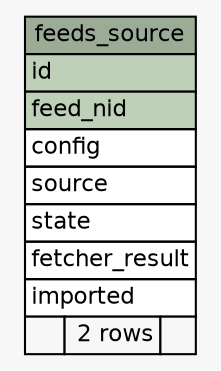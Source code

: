 // dot 2.30.1 on Mac OS X 10.8.3
// SchemaSpy rev 590
digraph "feeds_source" {
  graph [
    rankdir="RL"
    bgcolor="#f7f7f7"
    nodesep="0.18"
    ranksep="0.46"
    fontname="Helvetica"
    fontsize="11"
  ];
  node [
    fontname="Helvetica"
    fontsize="11"
    shape="plaintext"
  ];
  edge [
    arrowsize="0.8"
  ];
  "feeds_source" [
    label=<
    <TABLE BORDER="0" CELLBORDER="1" CELLSPACING="0" BGCOLOR="#ffffff">
      <TR><TD COLSPAN="3" BGCOLOR="#9bab96" ALIGN="CENTER">feeds_source</TD></TR>
      <TR><TD PORT="id" COLSPAN="3" BGCOLOR="#bed1b8" ALIGN="LEFT">id</TD></TR>
      <TR><TD PORT="feed_nid" COLSPAN="3" BGCOLOR="#bed1b8" ALIGN="LEFT">feed_nid</TD></TR>
      <TR><TD PORT="config" COLSPAN="3" ALIGN="LEFT">config</TD></TR>
      <TR><TD PORT="source" COLSPAN="3" ALIGN="LEFT">source</TD></TR>
      <TR><TD PORT="state" COLSPAN="3" ALIGN="LEFT">state</TD></TR>
      <TR><TD PORT="fetcher_result" COLSPAN="3" ALIGN="LEFT">fetcher_result</TD></TR>
      <TR><TD PORT="imported" COLSPAN="3" ALIGN="LEFT">imported</TD></TR>
      <TR><TD ALIGN="LEFT" BGCOLOR="#f7f7f7">  </TD><TD ALIGN="RIGHT" BGCOLOR="#f7f7f7">2 rows</TD><TD ALIGN="RIGHT" BGCOLOR="#f7f7f7">  </TD></TR>
    </TABLE>>
    URL="tables/feeds_source.html"
    tooltip="feeds_source"
  ];
}
